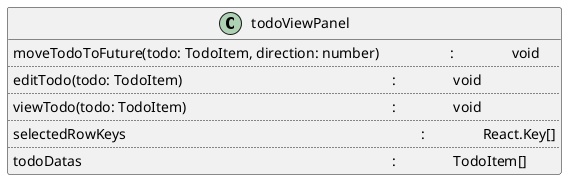 @startuml todo view panel class diagram

class todoViewPanel {
  moveTodoToFuture(todo: TodoItem, direction: number)\t\t\t: \t\t void
  ..
  editTodo(todo: TodoItem)\t\t\t\t\t\t\t\t: \t\t void
  ..
  viewTodo(todo: TodoItem)\t\t\t\t\t\t\t\t: \t\t void
  ..
  selectedRowKeys \t\t\t\t\t\t\t\t\t\t: \t\t React.Key[]
  ..
  todoDatas \t\t\t\t\t\t\t\t\t\t\t: \t\t TodoItem[]
}

@enduml